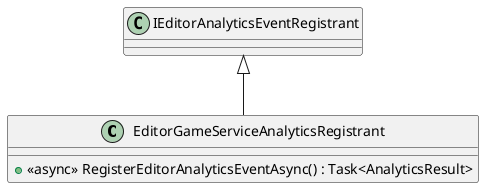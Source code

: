 @startuml
class EditorGameServiceAnalyticsRegistrant {
    + <<async>> RegisterEditorAnalyticsEventAsync() : Task<AnalyticsResult>
}
IEditorAnalyticsEventRegistrant <|-- EditorGameServiceAnalyticsRegistrant
@enduml
